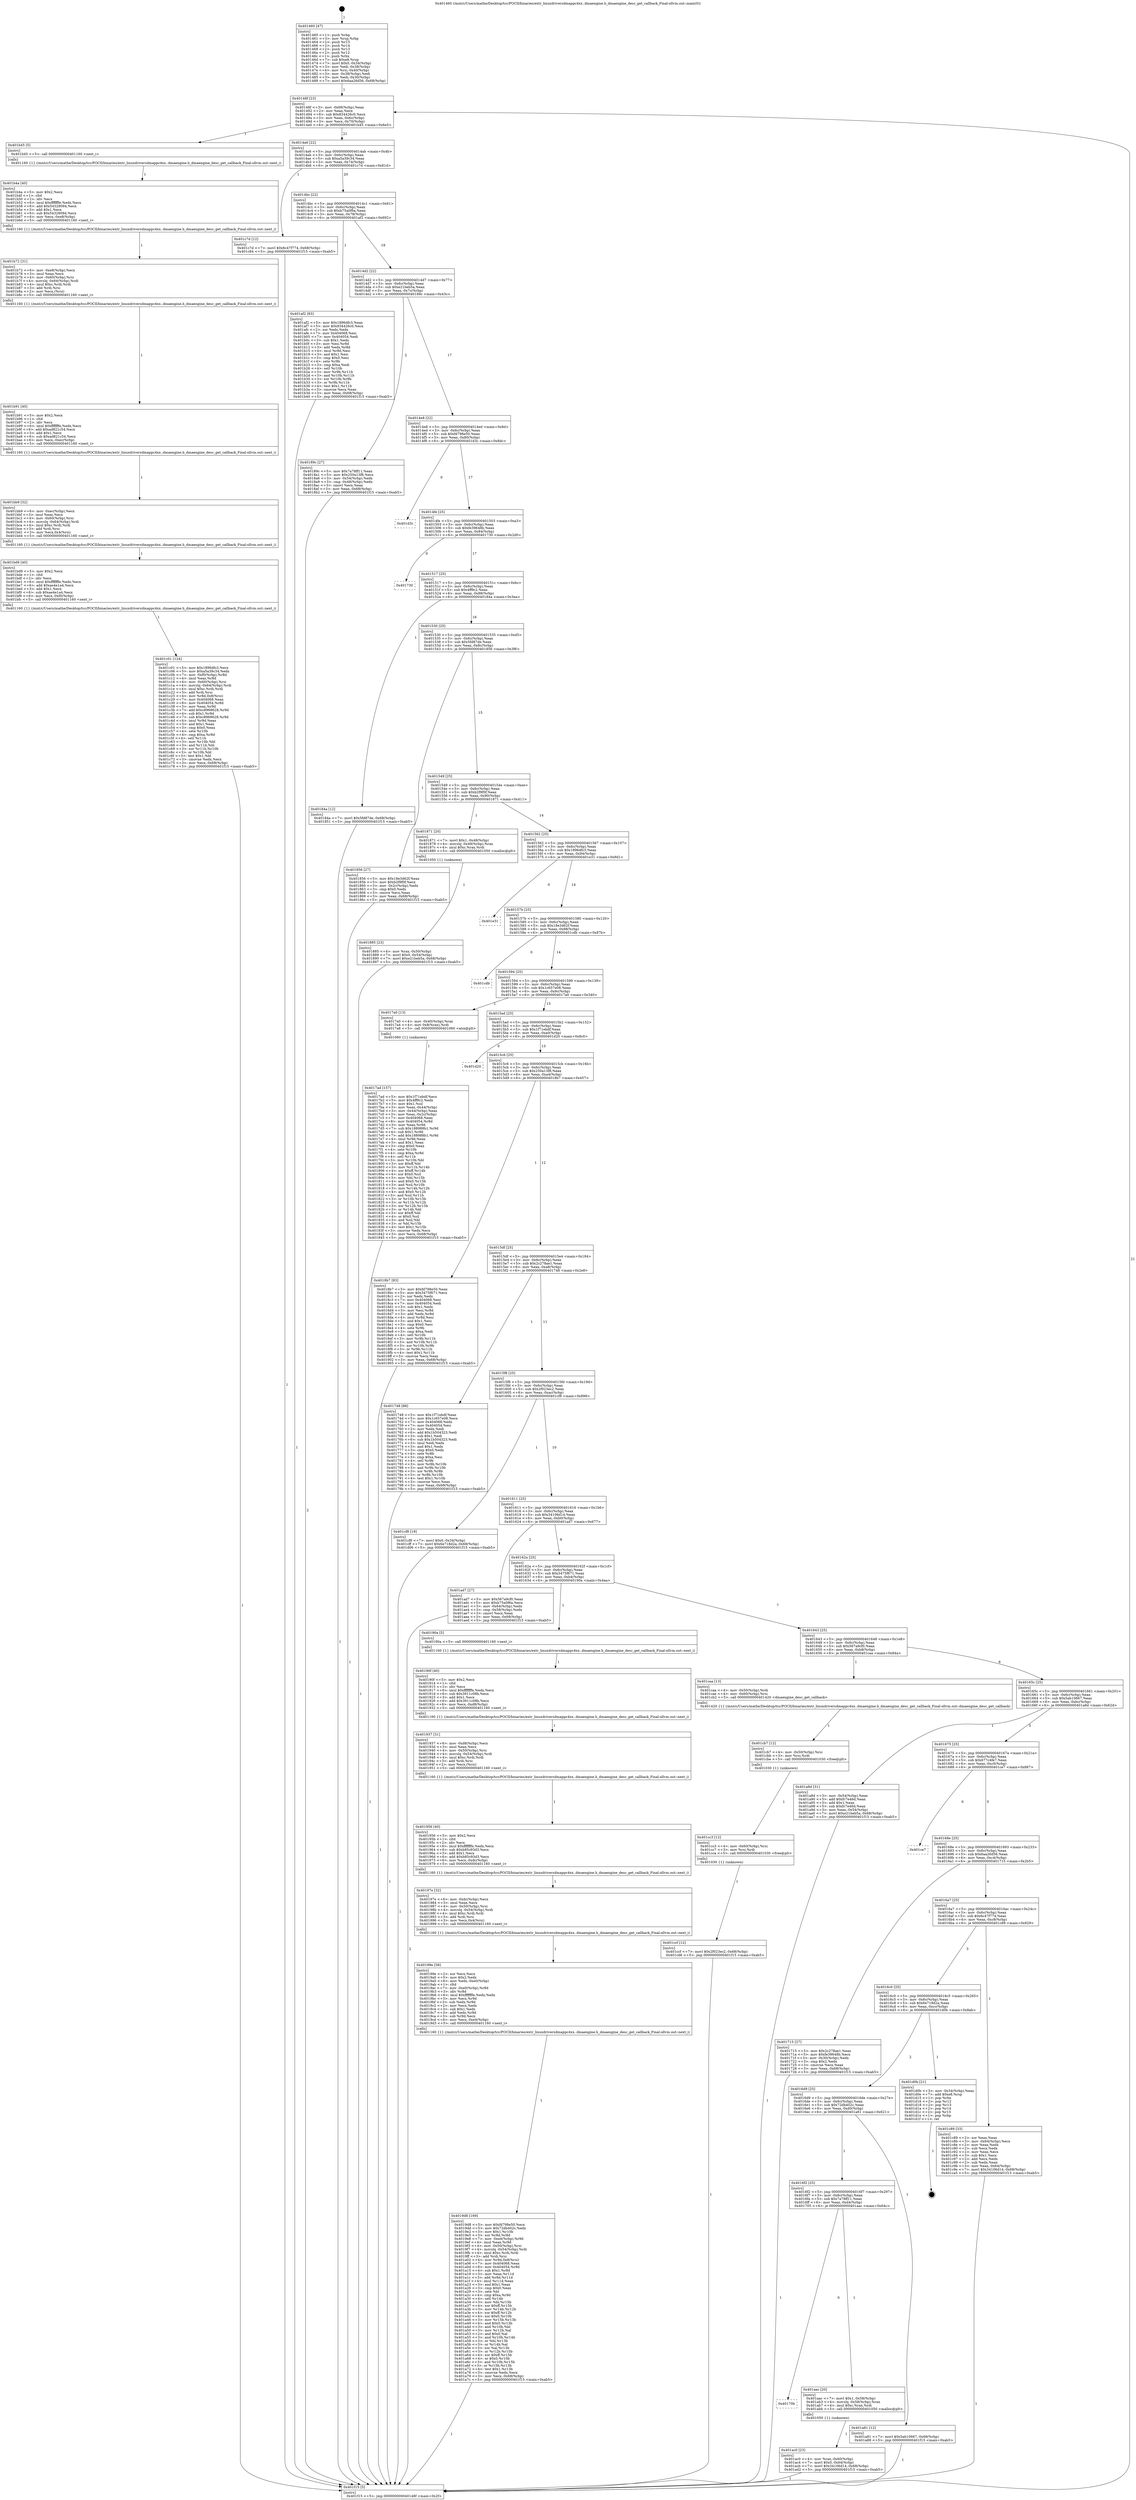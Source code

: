 digraph "0x401460" {
  label = "0x401460 (/mnt/c/Users/mathe/Desktop/tcc/POCII/binaries/extr_linuxdriversdmappc4xx..dmaengine.h_dmaengine_desc_get_callback_Final-ollvm.out::main(0))"
  labelloc = "t"
  node[shape=record]

  Entry [label="",width=0.3,height=0.3,shape=circle,fillcolor=black,style=filled]
  "0x40148f" [label="{
     0x40148f [23]\l
     | [instrs]\l
     &nbsp;&nbsp;0x40148f \<+3\>: mov -0x68(%rbp),%eax\l
     &nbsp;&nbsp;0x401492 \<+2\>: mov %eax,%ecx\l
     &nbsp;&nbsp;0x401494 \<+6\>: sub $0x834426c0,%ecx\l
     &nbsp;&nbsp;0x40149a \<+3\>: mov %eax,-0x6c(%rbp)\l
     &nbsp;&nbsp;0x40149d \<+3\>: mov %ecx,-0x70(%rbp)\l
     &nbsp;&nbsp;0x4014a0 \<+6\>: je 0000000000401b45 \<main+0x6e5\>\l
  }"]
  "0x401b45" [label="{
     0x401b45 [5]\l
     | [instrs]\l
     &nbsp;&nbsp;0x401b45 \<+5\>: call 0000000000401160 \<next_i\>\l
     | [calls]\l
     &nbsp;&nbsp;0x401160 \{1\} (/mnt/c/Users/mathe/Desktop/tcc/POCII/binaries/extr_linuxdriversdmappc4xx..dmaengine.h_dmaengine_desc_get_callback_Final-ollvm.out::next_i)\l
  }"]
  "0x4014a6" [label="{
     0x4014a6 [22]\l
     | [instrs]\l
     &nbsp;&nbsp;0x4014a6 \<+5\>: jmp 00000000004014ab \<main+0x4b\>\l
     &nbsp;&nbsp;0x4014ab \<+3\>: mov -0x6c(%rbp),%eax\l
     &nbsp;&nbsp;0x4014ae \<+5\>: sub $0xa5a39c34,%eax\l
     &nbsp;&nbsp;0x4014b3 \<+3\>: mov %eax,-0x74(%rbp)\l
     &nbsp;&nbsp;0x4014b6 \<+6\>: je 0000000000401c7d \<main+0x81d\>\l
  }"]
  Exit [label="",width=0.3,height=0.3,shape=circle,fillcolor=black,style=filled,peripheries=2]
  "0x401c7d" [label="{
     0x401c7d [12]\l
     | [instrs]\l
     &nbsp;&nbsp;0x401c7d \<+7\>: movl $0x6c47f774,-0x68(%rbp)\l
     &nbsp;&nbsp;0x401c84 \<+5\>: jmp 0000000000401f15 \<main+0xab5\>\l
  }"]
  "0x4014bc" [label="{
     0x4014bc [22]\l
     | [instrs]\l
     &nbsp;&nbsp;0x4014bc \<+5\>: jmp 00000000004014c1 \<main+0x61\>\l
     &nbsp;&nbsp;0x4014c1 \<+3\>: mov -0x6c(%rbp),%eax\l
     &nbsp;&nbsp;0x4014c4 \<+5\>: sub $0xb75a0f6a,%eax\l
     &nbsp;&nbsp;0x4014c9 \<+3\>: mov %eax,-0x78(%rbp)\l
     &nbsp;&nbsp;0x4014cc \<+6\>: je 0000000000401af2 \<main+0x692\>\l
  }"]
  "0x401ccf" [label="{
     0x401ccf [12]\l
     | [instrs]\l
     &nbsp;&nbsp;0x401ccf \<+7\>: movl $0x2f023ec2,-0x68(%rbp)\l
     &nbsp;&nbsp;0x401cd6 \<+5\>: jmp 0000000000401f15 \<main+0xab5\>\l
  }"]
  "0x401af2" [label="{
     0x401af2 [83]\l
     | [instrs]\l
     &nbsp;&nbsp;0x401af2 \<+5\>: mov $0x1896dfc3,%eax\l
     &nbsp;&nbsp;0x401af7 \<+5\>: mov $0x834426c0,%ecx\l
     &nbsp;&nbsp;0x401afc \<+2\>: xor %edx,%edx\l
     &nbsp;&nbsp;0x401afe \<+7\>: mov 0x404068,%esi\l
     &nbsp;&nbsp;0x401b05 \<+7\>: mov 0x404054,%edi\l
     &nbsp;&nbsp;0x401b0c \<+3\>: sub $0x1,%edx\l
     &nbsp;&nbsp;0x401b0f \<+3\>: mov %esi,%r8d\l
     &nbsp;&nbsp;0x401b12 \<+3\>: add %edx,%r8d\l
     &nbsp;&nbsp;0x401b15 \<+4\>: imul %r8d,%esi\l
     &nbsp;&nbsp;0x401b19 \<+3\>: and $0x1,%esi\l
     &nbsp;&nbsp;0x401b1c \<+3\>: cmp $0x0,%esi\l
     &nbsp;&nbsp;0x401b1f \<+4\>: sete %r9b\l
     &nbsp;&nbsp;0x401b23 \<+3\>: cmp $0xa,%edi\l
     &nbsp;&nbsp;0x401b26 \<+4\>: setl %r10b\l
     &nbsp;&nbsp;0x401b2a \<+3\>: mov %r9b,%r11b\l
     &nbsp;&nbsp;0x401b2d \<+3\>: and %r10b,%r11b\l
     &nbsp;&nbsp;0x401b30 \<+3\>: xor %r10b,%r9b\l
     &nbsp;&nbsp;0x401b33 \<+3\>: or %r9b,%r11b\l
     &nbsp;&nbsp;0x401b36 \<+4\>: test $0x1,%r11b\l
     &nbsp;&nbsp;0x401b3a \<+3\>: cmovne %ecx,%eax\l
     &nbsp;&nbsp;0x401b3d \<+3\>: mov %eax,-0x68(%rbp)\l
     &nbsp;&nbsp;0x401b40 \<+5\>: jmp 0000000000401f15 \<main+0xab5\>\l
  }"]
  "0x4014d2" [label="{
     0x4014d2 [22]\l
     | [instrs]\l
     &nbsp;&nbsp;0x4014d2 \<+5\>: jmp 00000000004014d7 \<main+0x77\>\l
     &nbsp;&nbsp;0x4014d7 \<+3\>: mov -0x6c(%rbp),%eax\l
     &nbsp;&nbsp;0x4014da \<+5\>: sub $0xe21beb5a,%eax\l
     &nbsp;&nbsp;0x4014df \<+3\>: mov %eax,-0x7c(%rbp)\l
     &nbsp;&nbsp;0x4014e2 \<+6\>: je 000000000040189c \<main+0x43c\>\l
  }"]
  "0x401cc3" [label="{
     0x401cc3 [12]\l
     | [instrs]\l
     &nbsp;&nbsp;0x401cc3 \<+4\>: mov -0x60(%rbp),%rsi\l
     &nbsp;&nbsp;0x401cc7 \<+3\>: mov %rsi,%rdi\l
     &nbsp;&nbsp;0x401cca \<+5\>: call 0000000000401030 \<free@plt\>\l
     | [calls]\l
     &nbsp;&nbsp;0x401030 \{1\} (unknown)\l
  }"]
  "0x40189c" [label="{
     0x40189c [27]\l
     | [instrs]\l
     &nbsp;&nbsp;0x40189c \<+5\>: mov $0x7a78ff11,%eax\l
     &nbsp;&nbsp;0x4018a1 \<+5\>: mov $0x250a13f8,%ecx\l
     &nbsp;&nbsp;0x4018a6 \<+3\>: mov -0x54(%rbp),%edx\l
     &nbsp;&nbsp;0x4018a9 \<+3\>: cmp -0x48(%rbp),%edx\l
     &nbsp;&nbsp;0x4018ac \<+3\>: cmovl %ecx,%eax\l
     &nbsp;&nbsp;0x4018af \<+3\>: mov %eax,-0x68(%rbp)\l
     &nbsp;&nbsp;0x4018b2 \<+5\>: jmp 0000000000401f15 \<main+0xab5\>\l
  }"]
  "0x4014e8" [label="{
     0x4014e8 [22]\l
     | [instrs]\l
     &nbsp;&nbsp;0x4014e8 \<+5\>: jmp 00000000004014ed \<main+0x8d\>\l
     &nbsp;&nbsp;0x4014ed \<+3\>: mov -0x6c(%rbp),%eax\l
     &nbsp;&nbsp;0x4014f0 \<+5\>: sub $0xfd798e50,%eax\l
     &nbsp;&nbsp;0x4014f5 \<+3\>: mov %eax,-0x80(%rbp)\l
     &nbsp;&nbsp;0x4014f8 \<+6\>: je 0000000000401d3c \<main+0x8dc\>\l
  }"]
  "0x401cb7" [label="{
     0x401cb7 [12]\l
     | [instrs]\l
     &nbsp;&nbsp;0x401cb7 \<+4\>: mov -0x50(%rbp),%rsi\l
     &nbsp;&nbsp;0x401cbb \<+3\>: mov %rsi,%rdi\l
     &nbsp;&nbsp;0x401cbe \<+5\>: call 0000000000401030 \<free@plt\>\l
     | [calls]\l
     &nbsp;&nbsp;0x401030 \{1\} (unknown)\l
  }"]
  "0x401d3c" [label="{
     0x401d3c\l
  }", style=dashed]
  "0x4014fe" [label="{
     0x4014fe [25]\l
     | [instrs]\l
     &nbsp;&nbsp;0x4014fe \<+5\>: jmp 0000000000401503 \<main+0xa3\>\l
     &nbsp;&nbsp;0x401503 \<+3\>: mov -0x6c(%rbp),%eax\l
     &nbsp;&nbsp;0x401506 \<+5\>: sub $0xfe39648b,%eax\l
     &nbsp;&nbsp;0x40150b \<+6\>: mov %eax,-0x84(%rbp)\l
     &nbsp;&nbsp;0x401511 \<+6\>: je 0000000000401730 \<main+0x2d0\>\l
  }"]
  "0x401c01" [label="{
     0x401c01 [124]\l
     | [instrs]\l
     &nbsp;&nbsp;0x401c01 \<+5\>: mov $0x1896dfc3,%ecx\l
     &nbsp;&nbsp;0x401c06 \<+5\>: mov $0xa5a39c34,%edx\l
     &nbsp;&nbsp;0x401c0b \<+7\>: mov -0xf0(%rbp),%r8d\l
     &nbsp;&nbsp;0x401c12 \<+4\>: imul %eax,%r8d\l
     &nbsp;&nbsp;0x401c16 \<+4\>: mov -0x60(%rbp),%rsi\l
     &nbsp;&nbsp;0x401c1a \<+4\>: movslq -0x64(%rbp),%rdi\l
     &nbsp;&nbsp;0x401c1e \<+4\>: imul $0xc,%rdi,%rdi\l
     &nbsp;&nbsp;0x401c22 \<+3\>: add %rdi,%rsi\l
     &nbsp;&nbsp;0x401c25 \<+4\>: mov %r8d,0x8(%rsi)\l
     &nbsp;&nbsp;0x401c29 \<+7\>: mov 0x404068,%eax\l
     &nbsp;&nbsp;0x401c30 \<+8\>: mov 0x404054,%r8d\l
     &nbsp;&nbsp;0x401c38 \<+3\>: mov %eax,%r9d\l
     &nbsp;&nbsp;0x401c3b \<+7\>: add $0xc8968628,%r9d\l
     &nbsp;&nbsp;0x401c42 \<+4\>: sub $0x1,%r9d\l
     &nbsp;&nbsp;0x401c46 \<+7\>: sub $0xc8968628,%r9d\l
     &nbsp;&nbsp;0x401c4d \<+4\>: imul %r9d,%eax\l
     &nbsp;&nbsp;0x401c51 \<+3\>: and $0x1,%eax\l
     &nbsp;&nbsp;0x401c54 \<+3\>: cmp $0x0,%eax\l
     &nbsp;&nbsp;0x401c57 \<+4\>: sete %r10b\l
     &nbsp;&nbsp;0x401c5b \<+4\>: cmp $0xa,%r8d\l
     &nbsp;&nbsp;0x401c5f \<+4\>: setl %r11b\l
     &nbsp;&nbsp;0x401c63 \<+3\>: mov %r10b,%bl\l
     &nbsp;&nbsp;0x401c66 \<+3\>: and %r11b,%bl\l
     &nbsp;&nbsp;0x401c69 \<+3\>: xor %r11b,%r10b\l
     &nbsp;&nbsp;0x401c6c \<+3\>: or %r10b,%bl\l
     &nbsp;&nbsp;0x401c6f \<+3\>: test $0x1,%bl\l
     &nbsp;&nbsp;0x401c72 \<+3\>: cmovne %edx,%ecx\l
     &nbsp;&nbsp;0x401c75 \<+3\>: mov %ecx,-0x68(%rbp)\l
     &nbsp;&nbsp;0x401c78 \<+5\>: jmp 0000000000401f15 \<main+0xab5\>\l
  }"]
  "0x401730" [label="{
     0x401730\l
  }", style=dashed]
  "0x401517" [label="{
     0x401517 [25]\l
     | [instrs]\l
     &nbsp;&nbsp;0x401517 \<+5\>: jmp 000000000040151c \<main+0xbc\>\l
     &nbsp;&nbsp;0x40151c \<+3\>: mov -0x6c(%rbp),%eax\l
     &nbsp;&nbsp;0x40151f \<+5\>: sub $0x4ff9c2,%eax\l
     &nbsp;&nbsp;0x401524 \<+6\>: mov %eax,-0x88(%rbp)\l
     &nbsp;&nbsp;0x40152a \<+6\>: je 000000000040184a \<main+0x3ea\>\l
  }"]
  "0x401bd9" [label="{
     0x401bd9 [40]\l
     | [instrs]\l
     &nbsp;&nbsp;0x401bd9 \<+5\>: mov $0x2,%ecx\l
     &nbsp;&nbsp;0x401bde \<+1\>: cltd\l
     &nbsp;&nbsp;0x401bdf \<+2\>: idiv %ecx\l
     &nbsp;&nbsp;0x401be1 \<+6\>: imul $0xfffffffe,%edx,%ecx\l
     &nbsp;&nbsp;0x401be7 \<+6\>: add $0xae4e1a4,%ecx\l
     &nbsp;&nbsp;0x401bed \<+3\>: add $0x1,%ecx\l
     &nbsp;&nbsp;0x401bf0 \<+6\>: sub $0xae4e1a4,%ecx\l
     &nbsp;&nbsp;0x401bf6 \<+6\>: mov %ecx,-0xf0(%rbp)\l
     &nbsp;&nbsp;0x401bfc \<+5\>: call 0000000000401160 \<next_i\>\l
     | [calls]\l
     &nbsp;&nbsp;0x401160 \{1\} (/mnt/c/Users/mathe/Desktop/tcc/POCII/binaries/extr_linuxdriversdmappc4xx..dmaengine.h_dmaengine_desc_get_callback_Final-ollvm.out::next_i)\l
  }"]
  "0x40184a" [label="{
     0x40184a [12]\l
     | [instrs]\l
     &nbsp;&nbsp;0x40184a \<+7\>: movl $0x5fd87de,-0x68(%rbp)\l
     &nbsp;&nbsp;0x401851 \<+5\>: jmp 0000000000401f15 \<main+0xab5\>\l
  }"]
  "0x401530" [label="{
     0x401530 [25]\l
     | [instrs]\l
     &nbsp;&nbsp;0x401530 \<+5\>: jmp 0000000000401535 \<main+0xd5\>\l
     &nbsp;&nbsp;0x401535 \<+3\>: mov -0x6c(%rbp),%eax\l
     &nbsp;&nbsp;0x401538 \<+5\>: sub $0x5fd87de,%eax\l
     &nbsp;&nbsp;0x40153d \<+6\>: mov %eax,-0x8c(%rbp)\l
     &nbsp;&nbsp;0x401543 \<+6\>: je 0000000000401856 \<main+0x3f6\>\l
  }"]
  "0x401bb9" [label="{
     0x401bb9 [32]\l
     | [instrs]\l
     &nbsp;&nbsp;0x401bb9 \<+6\>: mov -0xec(%rbp),%ecx\l
     &nbsp;&nbsp;0x401bbf \<+3\>: imul %eax,%ecx\l
     &nbsp;&nbsp;0x401bc2 \<+4\>: mov -0x60(%rbp),%rsi\l
     &nbsp;&nbsp;0x401bc6 \<+4\>: movslq -0x64(%rbp),%rdi\l
     &nbsp;&nbsp;0x401bca \<+4\>: imul $0xc,%rdi,%rdi\l
     &nbsp;&nbsp;0x401bce \<+3\>: add %rdi,%rsi\l
     &nbsp;&nbsp;0x401bd1 \<+3\>: mov %ecx,0x4(%rsi)\l
     &nbsp;&nbsp;0x401bd4 \<+5\>: call 0000000000401160 \<next_i\>\l
     | [calls]\l
     &nbsp;&nbsp;0x401160 \{1\} (/mnt/c/Users/mathe/Desktop/tcc/POCII/binaries/extr_linuxdriversdmappc4xx..dmaengine.h_dmaengine_desc_get_callback_Final-ollvm.out::next_i)\l
  }"]
  "0x401856" [label="{
     0x401856 [27]\l
     | [instrs]\l
     &nbsp;&nbsp;0x401856 \<+5\>: mov $0x18e3d62f,%eax\l
     &nbsp;&nbsp;0x40185b \<+5\>: mov $0xb2f9f0f,%ecx\l
     &nbsp;&nbsp;0x401860 \<+3\>: mov -0x2c(%rbp),%edx\l
     &nbsp;&nbsp;0x401863 \<+3\>: cmp $0x0,%edx\l
     &nbsp;&nbsp;0x401866 \<+3\>: cmove %ecx,%eax\l
     &nbsp;&nbsp;0x401869 \<+3\>: mov %eax,-0x68(%rbp)\l
     &nbsp;&nbsp;0x40186c \<+5\>: jmp 0000000000401f15 \<main+0xab5\>\l
  }"]
  "0x401549" [label="{
     0x401549 [25]\l
     | [instrs]\l
     &nbsp;&nbsp;0x401549 \<+5\>: jmp 000000000040154e \<main+0xee\>\l
     &nbsp;&nbsp;0x40154e \<+3\>: mov -0x6c(%rbp),%eax\l
     &nbsp;&nbsp;0x401551 \<+5\>: sub $0xb2f9f0f,%eax\l
     &nbsp;&nbsp;0x401556 \<+6\>: mov %eax,-0x90(%rbp)\l
     &nbsp;&nbsp;0x40155c \<+6\>: je 0000000000401871 \<main+0x411\>\l
  }"]
  "0x401b91" [label="{
     0x401b91 [40]\l
     | [instrs]\l
     &nbsp;&nbsp;0x401b91 \<+5\>: mov $0x2,%ecx\l
     &nbsp;&nbsp;0x401b96 \<+1\>: cltd\l
     &nbsp;&nbsp;0x401b97 \<+2\>: idiv %ecx\l
     &nbsp;&nbsp;0x401b99 \<+6\>: imul $0xfffffffe,%edx,%ecx\l
     &nbsp;&nbsp;0x401b9f \<+6\>: add $0xad821c54,%ecx\l
     &nbsp;&nbsp;0x401ba5 \<+3\>: add $0x1,%ecx\l
     &nbsp;&nbsp;0x401ba8 \<+6\>: sub $0xad821c54,%ecx\l
     &nbsp;&nbsp;0x401bae \<+6\>: mov %ecx,-0xec(%rbp)\l
     &nbsp;&nbsp;0x401bb4 \<+5\>: call 0000000000401160 \<next_i\>\l
     | [calls]\l
     &nbsp;&nbsp;0x401160 \{1\} (/mnt/c/Users/mathe/Desktop/tcc/POCII/binaries/extr_linuxdriversdmappc4xx..dmaengine.h_dmaengine_desc_get_callback_Final-ollvm.out::next_i)\l
  }"]
  "0x401871" [label="{
     0x401871 [20]\l
     | [instrs]\l
     &nbsp;&nbsp;0x401871 \<+7\>: movl $0x1,-0x48(%rbp)\l
     &nbsp;&nbsp;0x401878 \<+4\>: movslq -0x48(%rbp),%rax\l
     &nbsp;&nbsp;0x40187c \<+4\>: imul $0xc,%rax,%rdi\l
     &nbsp;&nbsp;0x401880 \<+5\>: call 0000000000401050 \<malloc@plt\>\l
     | [calls]\l
     &nbsp;&nbsp;0x401050 \{1\} (unknown)\l
  }"]
  "0x401562" [label="{
     0x401562 [25]\l
     | [instrs]\l
     &nbsp;&nbsp;0x401562 \<+5\>: jmp 0000000000401567 \<main+0x107\>\l
     &nbsp;&nbsp;0x401567 \<+3\>: mov -0x6c(%rbp),%eax\l
     &nbsp;&nbsp;0x40156a \<+5\>: sub $0x1896dfc3,%eax\l
     &nbsp;&nbsp;0x40156f \<+6\>: mov %eax,-0x94(%rbp)\l
     &nbsp;&nbsp;0x401575 \<+6\>: je 0000000000401e31 \<main+0x9d1\>\l
  }"]
  "0x401b72" [label="{
     0x401b72 [31]\l
     | [instrs]\l
     &nbsp;&nbsp;0x401b72 \<+6\>: mov -0xe8(%rbp),%ecx\l
     &nbsp;&nbsp;0x401b78 \<+3\>: imul %eax,%ecx\l
     &nbsp;&nbsp;0x401b7b \<+4\>: mov -0x60(%rbp),%rsi\l
     &nbsp;&nbsp;0x401b7f \<+4\>: movslq -0x64(%rbp),%rdi\l
     &nbsp;&nbsp;0x401b83 \<+4\>: imul $0xc,%rdi,%rdi\l
     &nbsp;&nbsp;0x401b87 \<+3\>: add %rdi,%rsi\l
     &nbsp;&nbsp;0x401b8a \<+2\>: mov %ecx,(%rsi)\l
     &nbsp;&nbsp;0x401b8c \<+5\>: call 0000000000401160 \<next_i\>\l
     | [calls]\l
     &nbsp;&nbsp;0x401160 \{1\} (/mnt/c/Users/mathe/Desktop/tcc/POCII/binaries/extr_linuxdriversdmappc4xx..dmaengine.h_dmaengine_desc_get_callback_Final-ollvm.out::next_i)\l
  }"]
  "0x401e31" [label="{
     0x401e31\l
  }", style=dashed]
  "0x40157b" [label="{
     0x40157b [25]\l
     | [instrs]\l
     &nbsp;&nbsp;0x40157b \<+5\>: jmp 0000000000401580 \<main+0x120\>\l
     &nbsp;&nbsp;0x401580 \<+3\>: mov -0x6c(%rbp),%eax\l
     &nbsp;&nbsp;0x401583 \<+5\>: sub $0x18e3d62f,%eax\l
     &nbsp;&nbsp;0x401588 \<+6\>: mov %eax,-0x98(%rbp)\l
     &nbsp;&nbsp;0x40158e \<+6\>: je 0000000000401cdb \<main+0x87b\>\l
  }"]
  "0x401b4a" [label="{
     0x401b4a [40]\l
     | [instrs]\l
     &nbsp;&nbsp;0x401b4a \<+5\>: mov $0x2,%ecx\l
     &nbsp;&nbsp;0x401b4f \<+1\>: cltd\l
     &nbsp;&nbsp;0x401b50 \<+2\>: idiv %ecx\l
     &nbsp;&nbsp;0x401b52 \<+6\>: imul $0xfffffffe,%edx,%ecx\l
     &nbsp;&nbsp;0x401b58 \<+6\>: add $0x54328094,%ecx\l
     &nbsp;&nbsp;0x401b5e \<+3\>: add $0x1,%ecx\l
     &nbsp;&nbsp;0x401b61 \<+6\>: sub $0x54328094,%ecx\l
     &nbsp;&nbsp;0x401b67 \<+6\>: mov %ecx,-0xe8(%rbp)\l
     &nbsp;&nbsp;0x401b6d \<+5\>: call 0000000000401160 \<next_i\>\l
     | [calls]\l
     &nbsp;&nbsp;0x401160 \{1\} (/mnt/c/Users/mathe/Desktop/tcc/POCII/binaries/extr_linuxdriversdmappc4xx..dmaengine.h_dmaengine_desc_get_callback_Final-ollvm.out::next_i)\l
  }"]
  "0x401cdb" [label="{
     0x401cdb\l
  }", style=dashed]
  "0x401594" [label="{
     0x401594 [25]\l
     | [instrs]\l
     &nbsp;&nbsp;0x401594 \<+5\>: jmp 0000000000401599 \<main+0x139\>\l
     &nbsp;&nbsp;0x401599 \<+3\>: mov -0x6c(%rbp),%eax\l
     &nbsp;&nbsp;0x40159c \<+5\>: sub $0x1c657e08,%eax\l
     &nbsp;&nbsp;0x4015a1 \<+6\>: mov %eax,-0x9c(%rbp)\l
     &nbsp;&nbsp;0x4015a7 \<+6\>: je 00000000004017a0 \<main+0x340\>\l
  }"]
  "0x401ac0" [label="{
     0x401ac0 [23]\l
     | [instrs]\l
     &nbsp;&nbsp;0x401ac0 \<+4\>: mov %rax,-0x60(%rbp)\l
     &nbsp;&nbsp;0x401ac4 \<+7\>: movl $0x0,-0x64(%rbp)\l
     &nbsp;&nbsp;0x401acb \<+7\>: movl $0x34106d14,-0x68(%rbp)\l
     &nbsp;&nbsp;0x401ad2 \<+5\>: jmp 0000000000401f15 \<main+0xab5\>\l
  }"]
  "0x4017a0" [label="{
     0x4017a0 [13]\l
     | [instrs]\l
     &nbsp;&nbsp;0x4017a0 \<+4\>: mov -0x40(%rbp),%rax\l
     &nbsp;&nbsp;0x4017a4 \<+4\>: mov 0x8(%rax),%rdi\l
     &nbsp;&nbsp;0x4017a8 \<+5\>: call 0000000000401060 \<atoi@plt\>\l
     | [calls]\l
     &nbsp;&nbsp;0x401060 \{1\} (unknown)\l
  }"]
  "0x4015ad" [label="{
     0x4015ad [25]\l
     | [instrs]\l
     &nbsp;&nbsp;0x4015ad \<+5\>: jmp 00000000004015b2 \<main+0x152\>\l
     &nbsp;&nbsp;0x4015b2 \<+3\>: mov -0x6c(%rbp),%eax\l
     &nbsp;&nbsp;0x4015b5 \<+5\>: sub $0x1f71ebdf,%eax\l
     &nbsp;&nbsp;0x4015ba \<+6\>: mov %eax,-0xa0(%rbp)\l
     &nbsp;&nbsp;0x4015c0 \<+6\>: je 0000000000401d20 \<main+0x8c0\>\l
  }"]
  "0x40170b" [label="{
     0x40170b\l
  }", style=dashed]
  "0x401d20" [label="{
     0x401d20\l
  }", style=dashed]
  "0x4015c6" [label="{
     0x4015c6 [25]\l
     | [instrs]\l
     &nbsp;&nbsp;0x4015c6 \<+5\>: jmp 00000000004015cb \<main+0x16b\>\l
     &nbsp;&nbsp;0x4015cb \<+3\>: mov -0x6c(%rbp),%eax\l
     &nbsp;&nbsp;0x4015ce \<+5\>: sub $0x250a13f8,%eax\l
     &nbsp;&nbsp;0x4015d3 \<+6\>: mov %eax,-0xa4(%rbp)\l
     &nbsp;&nbsp;0x4015d9 \<+6\>: je 00000000004018b7 \<main+0x457\>\l
  }"]
  "0x401aac" [label="{
     0x401aac [20]\l
     | [instrs]\l
     &nbsp;&nbsp;0x401aac \<+7\>: movl $0x1,-0x58(%rbp)\l
     &nbsp;&nbsp;0x401ab3 \<+4\>: movslq -0x58(%rbp),%rax\l
     &nbsp;&nbsp;0x401ab7 \<+4\>: imul $0xc,%rax,%rdi\l
     &nbsp;&nbsp;0x401abb \<+5\>: call 0000000000401050 \<malloc@plt\>\l
     | [calls]\l
     &nbsp;&nbsp;0x401050 \{1\} (unknown)\l
  }"]
  "0x4018b7" [label="{
     0x4018b7 [83]\l
     | [instrs]\l
     &nbsp;&nbsp;0x4018b7 \<+5\>: mov $0xfd798e50,%eax\l
     &nbsp;&nbsp;0x4018bc \<+5\>: mov $0x3475f671,%ecx\l
     &nbsp;&nbsp;0x4018c1 \<+2\>: xor %edx,%edx\l
     &nbsp;&nbsp;0x4018c3 \<+7\>: mov 0x404068,%esi\l
     &nbsp;&nbsp;0x4018ca \<+7\>: mov 0x404054,%edi\l
     &nbsp;&nbsp;0x4018d1 \<+3\>: sub $0x1,%edx\l
     &nbsp;&nbsp;0x4018d4 \<+3\>: mov %esi,%r8d\l
     &nbsp;&nbsp;0x4018d7 \<+3\>: add %edx,%r8d\l
     &nbsp;&nbsp;0x4018da \<+4\>: imul %r8d,%esi\l
     &nbsp;&nbsp;0x4018de \<+3\>: and $0x1,%esi\l
     &nbsp;&nbsp;0x4018e1 \<+3\>: cmp $0x0,%esi\l
     &nbsp;&nbsp;0x4018e4 \<+4\>: sete %r9b\l
     &nbsp;&nbsp;0x4018e8 \<+3\>: cmp $0xa,%edi\l
     &nbsp;&nbsp;0x4018eb \<+4\>: setl %r10b\l
     &nbsp;&nbsp;0x4018ef \<+3\>: mov %r9b,%r11b\l
     &nbsp;&nbsp;0x4018f2 \<+3\>: and %r10b,%r11b\l
     &nbsp;&nbsp;0x4018f5 \<+3\>: xor %r10b,%r9b\l
     &nbsp;&nbsp;0x4018f8 \<+3\>: or %r9b,%r11b\l
     &nbsp;&nbsp;0x4018fb \<+4\>: test $0x1,%r11b\l
     &nbsp;&nbsp;0x4018ff \<+3\>: cmovne %ecx,%eax\l
     &nbsp;&nbsp;0x401902 \<+3\>: mov %eax,-0x68(%rbp)\l
     &nbsp;&nbsp;0x401905 \<+5\>: jmp 0000000000401f15 \<main+0xab5\>\l
  }"]
  "0x4015df" [label="{
     0x4015df [25]\l
     | [instrs]\l
     &nbsp;&nbsp;0x4015df \<+5\>: jmp 00000000004015e4 \<main+0x184\>\l
     &nbsp;&nbsp;0x4015e4 \<+3\>: mov -0x6c(%rbp),%eax\l
     &nbsp;&nbsp;0x4015e7 \<+5\>: sub $0x2c278ae1,%eax\l
     &nbsp;&nbsp;0x4015ec \<+6\>: mov %eax,-0xa8(%rbp)\l
     &nbsp;&nbsp;0x4015f2 \<+6\>: je 0000000000401748 \<main+0x2e8\>\l
  }"]
  "0x4016f2" [label="{
     0x4016f2 [25]\l
     | [instrs]\l
     &nbsp;&nbsp;0x4016f2 \<+5\>: jmp 00000000004016f7 \<main+0x297\>\l
     &nbsp;&nbsp;0x4016f7 \<+3\>: mov -0x6c(%rbp),%eax\l
     &nbsp;&nbsp;0x4016fa \<+5\>: sub $0x7a78ff11,%eax\l
     &nbsp;&nbsp;0x4016ff \<+6\>: mov %eax,-0xd4(%rbp)\l
     &nbsp;&nbsp;0x401705 \<+6\>: je 0000000000401aac \<main+0x64c\>\l
  }"]
  "0x401748" [label="{
     0x401748 [88]\l
     | [instrs]\l
     &nbsp;&nbsp;0x401748 \<+5\>: mov $0x1f71ebdf,%eax\l
     &nbsp;&nbsp;0x40174d \<+5\>: mov $0x1c657e08,%ecx\l
     &nbsp;&nbsp;0x401752 \<+7\>: mov 0x404068,%edx\l
     &nbsp;&nbsp;0x401759 \<+7\>: mov 0x404054,%esi\l
     &nbsp;&nbsp;0x401760 \<+2\>: mov %edx,%edi\l
     &nbsp;&nbsp;0x401762 \<+6\>: add $0x1b504323,%edi\l
     &nbsp;&nbsp;0x401768 \<+3\>: sub $0x1,%edi\l
     &nbsp;&nbsp;0x40176b \<+6\>: sub $0x1b504323,%edi\l
     &nbsp;&nbsp;0x401771 \<+3\>: imul %edi,%edx\l
     &nbsp;&nbsp;0x401774 \<+3\>: and $0x1,%edx\l
     &nbsp;&nbsp;0x401777 \<+3\>: cmp $0x0,%edx\l
     &nbsp;&nbsp;0x40177a \<+4\>: sete %r8b\l
     &nbsp;&nbsp;0x40177e \<+3\>: cmp $0xa,%esi\l
     &nbsp;&nbsp;0x401781 \<+4\>: setl %r9b\l
     &nbsp;&nbsp;0x401785 \<+3\>: mov %r8b,%r10b\l
     &nbsp;&nbsp;0x401788 \<+3\>: and %r9b,%r10b\l
     &nbsp;&nbsp;0x40178b \<+3\>: xor %r9b,%r8b\l
     &nbsp;&nbsp;0x40178e \<+3\>: or %r8b,%r10b\l
     &nbsp;&nbsp;0x401791 \<+4\>: test $0x1,%r10b\l
     &nbsp;&nbsp;0x401795 \<+3\>: cmovne %ecx,%eax\l
     &nbsp;&nbsp;0x401798 \<+3\>: mov %eax,-0x68(%rbp)\l
     &nbsp;&nbsp;0x40179b \<+5\>: jmp 0000000000401f15 \<main+0xab5\>\l
  }"]
  "0x4015f8" [label="{
     0x4015f8 [25]\l
     | [instrs]\l
     &nbsp;&nbsp;0x4015f8 \<+5\>: jmp 00000000004015fd \<main+0x19d\>\l
     &nbsp;&nbsp;0x4015fd \<+3\>: mov -0x6c(%rbp),%eax\l
     &nbsp;&nbsp;0x401600 \<+5\>: sub $0x2f023ec2,%eax\l
     &nbsp;&nbsp;0x401605 \<+6\>: mov %eax,-0xac(%rbp)\l
     &nbsp;&nbsp;0x40160b \<+6\>: je 0000000000401cf8 \<main+0x898\>\l
  }"]
  "0x401a81" [label="{
     0x401a81 [12]\l
     | [instrs]\l
     &nbsp;&nbsp;0x401a81 \<+7\>: movl $0x5ab10667,-0x68(%rbp)\l
     &nbsp;&nbsp;0x401a88 \<+5\>: jmp 0000000000401f15 \<main+0xab5\>\l
  }"]
  "0x401cf8" [label="{
     0x401cf8 [19]\l
     | [instrs]\l
     &nbsp;&nbsp;0x401cf8 \<+7\>: movl $0x0,-0x34(%rbp)\l
     &nbsp;&nbsp;0x401cff \<+7\>: movl $0x6e718d2a,-0x68(%rbp)\l
     &nbsp;&nbsp;0x401d06 \<+5\>: jmp 0000000000401f15 \<main+0xab5\>\l
  }"]
  "0x401611" [label="{
     0x401611 [25]\l
     | [instrs]\l
     &nbsp;&nbsp;0x401611 \<+5\>: jmp 0000000000401616 \<main+0x1b6\>\l
     &nbsp;&nbsp;0x401616 \<+3\>: mov -0x6c(%rbp),%eax\l
     &nbsp;&nbsp;0x401619 \<+5\>: sub $0x34106d14,%eax\l
     &nbsp;&nbsp;0x40161e \<+6\>: mov %eax,-0xb0(%rbp)\l
     &nbsp;&nbsp;0x401624 \<+6\>: je 0000000000401ad7 \<main+0x677\>\l
  }"]
  "0x4016d9" [label="{
     0x4016d9 [25]\l
     | [instrs]\l
     &nbsp;&nbsp;0x4016d9 \<+5\>: jmp 00000000004016de \<main+0x27e\>\l
     &nbsp;&nbsp;0x4016de \<+3\>: mov -0x6c(%rbp),%eax\l
     &nbsp;&nbsp;0x4016e1 \<+5\>: sub $0x72db402c,%eax\l
     &nbsp;&nbsp;0x4016e6 \<+6\>: mov %eax,-0xd0(%rbp)\l
     &nbsp;&nbsp;0x4016ec \<+6\>: je 0000000000401a81 \<main+0x621\>\l
  }"]
  "0x401ad7" [label="{
     0x401ad7 [27]\l
     | [instrs]\l
     &nbsp;&nbsp;0x401ad7 \<+5\>: mov $0x567a9cf0,%eax\l
     &nbsp;&nbsp;0x401adc \<+5\>: mov $0xb75a0f6a,%ecx\l
     &nbsp;&nbsp;0x401ae1 \<+3\>: mov -0x64(%rbp),%edx\l
     &nbsp;&nbsp;0x401ae4 \<+3\>: cmp -0x58(%rbp),%edx\l
     &nbsp;&nbsp;0x401ae7 \<+3\>: cmovl %ecx,%eax\l
     &nbsp;&nbsp;0x401aea \<+3\>: mov %eax,-0x68(%rbp)\l
     &nbsp;&nbsp;0x401aed \<+5\>: jmp 0000000000401f15 \<main+0xab5\>\l
  }"]
  "0x40162a" [label="{
     0x40162a [25]\l
     | [instrs]\l
     &nbsp;&nbsp;0x40162a \<+5\>: jmp 000000000040162f \<main+0x1cf\>\l
     &nbsp;&nbsp;0x40162f \<+3\>: mov -0x6c(%rbp),%eax\l
     &nbsp;&nbsp;0x401632 \<+5\>: sub $0x3475f671,%eax\l
     &nbsp;&nbsp;0x401637 \<+6\>: mov %eax,-0xb4(%rbp)\l
     &nbsp;&nbsp;0x40163d \<+6\>: je 000000000040190a \<main+0x4aa\>\l
  }"]
  "0x401d0b" [label="{
     0x401d0b [21]\l
     | [instrs]\l
     &nbsp;&nbsp;0x401d0b \<+3\>: mov -0x34(%rbp),%eax\l
     &nbsp;&nbsp;0x401d0e \<+7\>: add $0xe8,%rsp\l
     &nbsp;&nbsp;0x401d15 \<+1\>: pop %rbx\l
     &nbsp;&nbsp;0x401d16 \<+2\>: pop %r12\l
     &nbsp;&nbsp;0x401d18 \<+2\>: pop %r13\l
     &nbsp;&nbsp;0x401d1a \<+2\>: pop %r14\l
     &nbsp;&nbsp;0x401d1c \<+2\>: pop %r15\l
     &nbsp;&nbsp;0x401d1e \<+1\>: pop %rbp\l
     &nbsp;&nbsp;0x401d1f \<+1\>: ret\l
  }"]
  "0x40190a" [label="{
     0x40190a [5]\l
     | [instrs]\l
     &nbsp;&nbsp;0x40190a \<+5\>: call 0000000000401160 \<next_i\>\l
     | [calls]\l
     &nbsp;&nbsp;0x401160 \{1\} (/mnt/c/Users/mathe/Desktop/tcc/POCII/binaries/extr_linuxdriversdmappc4xx..dmaengine.h_dmaengine_desc_get_callback_Final-ollvm.out::next_i)\l
  }"]
  "0x401643" [label="{
     0x401643 [25]\l
     | [instrs]\l
     &nbsp;&nbsp;0x401643 \<+5\>: jmp 0000000000401648 \<main+0x1e8\>\l
     &nbsp;&nbsp;0x401648 \<+3\>: mov -0x6c(%rbp),%eax\l
     &nbsp;&nbsp;0x40164b \<+5\>: sub $0x567a9cf0,%eax\l
     &nbsp;&nbsp;0x401650 \<+6\>: mov %eax,-0xb8(%rbp)\l
     &nbsp;&nbsp;0x401656 \<+6\>: je 0000000000401caa \<main+0x84a\>\l
  }"]
  "0x4016c0" [label="{
     0x4016c0 [25]\l
     | [instrs]\l
     &nbsp;&nbsp;0x4016c0 \<+5\>: jmp 00000000004016c5 \<main+0x265\>\l
     &nbsp;&nbsp;0x4016c5 \<+3\>: mov -0x6c(%rbp),%eax\l
     &nbsp;&nbsp;0x4016c8 \<+5\>: sub $0x6e718d2a,%eax\l
     &nbsp;&nbsp;0x4016cd \<+6\>: mov %eax,-0xcc(%rbp)\l
     &nbsp;&nbsp;0x4016d3 \<+6\>: je 0000000000401d0b \<main+0x8ab\>\l
  }"]
  "0x401caa" [label="{
     0x401caa [13]\l
     | [instrs]\l
     &nbsp;&nbsp;0x401caa \<+4\>: mov -0x50(%rbp),%rdi\l
     &nbsp;&nbsp;0x401cae \<+4\>: mov -0x60(%rbp),%rsi\l
     &nbsp;&nbsp;0x401cb2 \<+5\>: call 0000000000401420 \<dmaengine_desc_get_callback\>\l
     | [calls]\l
     &nbsp;&nbsp;0x401420 \{1\} (/mnt/c/Users/mathe/Desktop/tcc/POCII/binaries/extr_linuxdriversdmappc4xx..dmaengine.h_dmaengine_desc_get_callback_Final-ollvm.out::dmaengine_desc_get_callback)\l
  }"]
  "0x40165c" [label="{
     0x40165c [25]\l
     | [instrs]\l
     &nbsp;&nbsp;0x40165c \<+5\>: jmp 0000000000401661 \<main+0x201\>\l
     &nbsp;&nbsp;0x401661 \<+3\>: mov -0x6c(%rbp),%eax\l
     &nbsp;&nbsp;0x401664 \<+5\>: sub $0x5ab10667,%eax\l
     &nbsp;&nbsp;0x401669 \<+6\>: mov %eax,-0xbc(%rbp)\l
     &nbsp;&nbsp;0x40166f \<+6\>: je 0000000000401a8d \<main+0x62d\>\l
  }"]
  "0x401c89" [label="{
     0x401c89 [33]\l
     | [instrs]\l
     &nbsp;&nbsp;0x401c89 \<+2\>: xor %eax,%eax\l
     &nbsp;&nbsp;0x401c8b \<+3\>: mov -0x64(%rbp),%ecx\l
     &nbsp;&nbsp;0x401c8e \<+2\>: mov %eax,%edx\l
     &nbsp;&nbsp;0x401c90 \<+2\>: sub %ecx,%edx\l
     &nbsp;&nbsp;0x401c92 \<+2\>: mov %eax,%ecx\l
     &nbsp;&nbsp;0x401c94 \<+3\>: sub $0x1,%ecx\l
     &nbsp;&nbsp;0x401c97 \<+2\>: add %ecx,%edx\l
     &nbsp;&nbsp;0x401c99 \<+2\>: sub %edx,%eax\l
     &nbsp;&nbsp;0x401c9b \<+3\>: mov %eax,-0x64(%rbp)\l
     &nbsp;&nbsp;0x401c9e \<+7\>: movl $0x34106d14,-0x68(%rbp)\l
     &nbsp;&nbsp;0x401ca5 \<+5\>: jmp 0000000000401f15 \<main+0xab5\>\l
  }"]
  "0x401a8d" [label="{
     0x401a8d [31]\l
     | [instrs]\l
     &nbsp;&nbsp;0x401a8d \<+3\>: mov -0x54(%rbp),%eax\l
     &nbsp;&nbsp;0x401a90 \<+5\>: add $0xfc7e46d,%eax\l
     &nbsp;&nbsp;0x401a95 \<+3\>: add $0x1,%eax\l
     &nbsp;&nbsp;0x401a98 \<+5\>: sub $0xfc7e46d,%eax\l
     &nbsp;&nbsp;0x401a9d \<+3\>: mov %eax,-0x54(%rbp)\l
     &nbsp;&nbsp;0x401aa0 \<+7\>: movl $0xe21beb5a,-0x68(%rbp)\l
     &nbsp;&nbsp;0x401aa7 \<+5\>: jmp 0000000000401f15 \<main+0xab5\>\l
  }"]
  "0x401675" [label="{
     0x401675 [25]\l
     | [instrs]\l
     &nbsp;&nbsp;0x401675 \<+5\>: jmp 000000000040167a \<main+0x21a\>\l
     &nbsp;&nbsp;0x40167a \<+3\>: mov -0x6c(%rbp),%eax\l
     &nbsp;&nbsp;0x40167d \<+5\>: sub $0x677c4fe7,%eax\l
     &nbsp;&nbsp;0x401682 \<+6\>: mov %eax,-0xc0(%rbp)\l
     &nbsp;&nbsp;0x401688 \<+6\>: je 0000000000401ce7 \<main+0x887\>\l
  }"]
  "0x4019d8" [label="{
     0x4019d8 [169]\l
     | [instrs]\l
     &nbsp;&nbsp;0x4019d8 \<+5\>: mov $0xfd798e50,%ecx\l
     &nbsp;&nbsp;0x4019dd \<+5\>: mov $0x72db402c,%edx\l
     &nbsp;&nbsp;0x4019e2 \<+3\>: mov $0x1,%r10b\l
     &nbsp;&nbsp;0x4019e5 \<+3\>: xor %r8d,%r8d\l
     &nbsp;&nbsp;0x4019e8 \<+7\>: mov -0xe4(%rbp),%r9d\l
     &nbsp;&nbsp;0x4019ef \<+4\>: imul %eax,%r9d\l
     &nbsp;&nbsp;0x4019f3 \<+4\>: mov -0x50(%rbp),%rsi\l
     &nbsp;&nbsp;0x4019f7 \<+4\>: movslq -0x54(%rbp),%rdi\l
     &nbsp;&nbsp;0x4019fb \<+4\>: imul $0xc,%rdi,%rdi\l
     &nbsp;&nbsp;0x4019ff \<+3\>: add %rdi,%rsi\l
     &nbsp;&nbsp;0x401a02 \<+4\>: mov %r9d,0x8(%rsi)\l
     &nbsp;&nbsp;0x401a06 \<+7\>: mov 0x404068,%eax\l
     &nbsp;&nbsp;0x401a0d \<+8\>: mov 0x404054,%r9d\l
     &nbsp;&nbsp;0x401a15 \<+4\>: sub $0x1,%r8d\l
     &nbsp;&nbsp;0x401a19 \<+3\>: mov %eax,%r11d\l
     &nbsp;&nbsp;0x401a1c \<+3\>: add %r8d,%r11d\l
     &nbsp;&nbsp;0x401a1f \<+4\>: imul %r11d,%eax\l
     &nbsp;&nbsp;0x401a23 \<+3\>: and $0x1,%eax\l
     &nbsp;&nbsp;0x401a26 \<+3\>: cmp $0x0,%eax\l
     &nbsp;&nbsp;0x401a29 \<+3\>: sete %bl\l
     &nbsp;&nbsp;0x401a2c \<+4\>: cmp $0xa,%r9d\l
     &nbsp;&nbsp;0x401a30 \<+4\>: setl %r14b\l
     &nbsp;&nbsp;0x401a34 \<+3\>: mov %bl,%r15b\l
     &nbsp;&nbsp;0x401a37 \<+4\>: xor $0xff,%r15b\l
     &nbsp;&nbsp;0x401a3b \<+3\>: mov %r14b,%r12b\l
     &nbsp;&nbsp;0x401a3e \<+4\>: xor $0xff,%r12b\l
     &nbsp;&nbsp;0x401a42 \<+4\>: xor $0x0,%r10b\l
     &nbsp;&nbsp;0x401a46 \<+3\>: mov %r15b,%r13b\l
     &nbsp;&nbsp;0x401a49 \<+4\>: and $0x0,%r13b\l
     &nbsp;&nbsp;0x401a4d \<+3\>: and %r10b,%bl\l
     &nbsp;&nbsp;0x401a50 \<+3\>: mov %r12b,%al\l
     &nbsp;&nbsp;0x401a53 \<+2\>: and $0x0,%al\l
     &nbsp;&nbsp;0x401a55 \<+3\>: and %r10b,%r14b\l
     &nbsp;&nbsp;0x401a58 \<+3\>: or %bl,%r13b\l
     &nbsp;&nbsp;0x401a5b \<+3\>: or %r14b,%al\l
     &nbsp;&nbsp;0x401a5e \<+3\>: xor %al,%r13b\l
     &nbsp;&nbsp;0x401a61 \<+3\>: or %r12b,%r15b\l
     &nbsp;&nbsp;0x401a64 \<+4\>: xor $0xff,%r15b\l
     &nbsp;&nbsp;0x401a68 \<+4\>: or $0x0,%r10b\l
     &nbsp;&nbsp;0x401a6c \<+3\>: and %r10b,%r15b\l
     &nbsp;&nbsp;0x401a6f \<+3\>: or %r15b,%r13b\l
     &nbsp;&nbsp;0x401a72 \<+4\>: test $0x1,%r13b\l
     &nbsp;&nbsp;0x401a76 \<+3\>: cmovne %edx,%ecx\l
     &nbsp;&nbsp;0x401a79 \<+3\>: mov %ecx,-0x68(%rbp)\l
     &nbsp;&nbsp;0x401a7c \<+5\>: jmp 0000000000401f15 \<main+0xab5\>\l
  }"]
  "0x401ce7" [label="{
     0x401ce7\l
  }", style=dashed]
  "0x40168e" [label="{
     0x40168e [25]\l
     | [instrs]\l
     &nbsp;&nbsp;0x40168e \<+5\>: jmp 0000000000401693 \<main+0x233\>\l
     &nbsp;&nbsp;0x401693 \<+3\>: mov -0x6c(%rbp),%eax\l
     &nbsp;&nbsp;0x401696 \<+5\>: sub $0x6aa26d56,%eax\l
     &nbsp;&nbsp;0x40169b \<+6\>: mov %eax,-0xc4(%rbp)\l
     &nbsp;&nbsp;0x4016a1 \<+6\>: je 0000000000401715 \<main+0x2b5\>\l
  }"]
  "0x40199e" [label="{
     0x40199e [58]\l
     | [instrs]\l
     &nbsp;&nbsp;0x40199e \<+2\>: xor %ecx,%ecx\l
     &nbsp;&nbsp;0x4019a0 \<+5\>: mov $0x2,%edx\l
     &nbsp;&nbsp;0x4019a5 \<+6\>: mov %edx,-0xe0(%rbp)\l
     &nbsp;&nbsp;0x4019ab \<+1\>: cltd\l
     &nbsp;&nbsp;0x4019ac \<+7\>: mov -0xe0(%rbp),%r8d\l
     &nbsp;&nbsp;0x4019b3 \<+3\>: idiv %r8d\l
     &nbsp;&nbsp;0x4019b6 \<+6\>: imul $0xfffffffe,%edx,%edx\l
     &nbsp;&nbsp;0x4019bc \<+3\>: mov %ecx,%r9d\l
     &nbsp;&nbsp;0x4019bf \<+3\>: sub %edx,%r9d\l
     &nbsp;&nbsp;0x4019c2 \<+2\>: mov %ecx,%edx\l
     &nbsp;&nbsp;0x4019c4 \<+3\>: sub $0x1,%edx\l
     &nbsp;&nbsp;0x4019c7 \<+3\>: add %edx,%r9d\l
     &nbsp;&nbsp;0x4019ca \<+3\>: sub %r9d,%ecx\l
     &nbsp;&nbsp;0x4019cd \<+6\>: mov %ecx,-0xe4(%rbp)\l
     &nbsp;&nbsp;0x4019d3 \<+5\>: call 0000000000401160 \<next_i\>\l
     | [calls]\l
     &nbsp;&nbsp;0x401160 \{1\} (/mnt/c/Users/mathe/Desktop/tcc/POCII/binaries/extr_linuxdriversdmappc4xx..dmaengine.h_dmaengine_desc_get_callback_Final-ollvm.out::next_i)\l
  }"]
  "0x401715" [label="{
     0x401715 [27]\l
     | [instrs]\l
     &nbsp;&nbsp;0x401715 \<+5\>: mov $0x2c278ae1,%eax\l
     &nbsp;&nbsp;0x40171a \<+5\>: mov $0xfe39648b,%ecx\l
     &nbsp;&nbsp;0x40171f \<+3\>: mov -0x30(%rbp),%edx\l
     &nbsp;&nbsp;0x401722 \<+3\>: cmp $0x2,%edx\l
     &nbsp;&nbsp;0x401725 \<+3\>: cmovne %ecx,%eax\l
     &nbsp;&nbsp;0x401728 \<+3\>: mov %eax,-0x68(%rbp)\l
     &nbsp;&nbsp;0x40172b \<+5\>: jmp 0000000000401f15 \<main+0xab5\>\l
  }"]
  "0x4016a7" [label="{
     0x4016a7 [25]\l
     | [instrs]\l
     &nbsp;&nbsp;0x4016a7 \<+5\>: jmp 00000000004016ac \<main+0x24c\>\l
     &nbsp;&nbsp;0x4016ac \<+3\>: mov -0x6c(%rbp),%eax\l
     &nbsp;&nbsp;0x4016af \<+5\>: sub $0x6c47f774,%eax\l
     &nbsp;&nbsp;0x4016b4 \<+6\>: mov %eax,-0xc8(%rbp)\l
     &nbsp;&nbsp;0x4016ba \<+6\>: je 0000000000401c89 \<main+0x829\>\l
  }"]
  "0x401f15" [label="{
     0x401f15 [5]\l
     | [instrs]\l
     &nbsp;&nbsp;0x401f15 \<+5\>: jmp 000000000040148f \<main+0x2f\>\l
  }"]
  "0x401460" [label="{
     0x401460 [47]\l
     | [instrs]\l
     &nbsp;&nbsp;0x401460 \<+1\>: push %rbp\l
     &nbsp;&nbsp;0x401461 \<+3\>: mov %rsp,%rbp\l
     &nbsp;&nbsp;0x401464 \<+2\>: push %r15\l
     &nbsp;&nbsp;0x401466 \<+2\>: push %r14\l
     &nbsp;&nbsp;0x401468 \<+2\>: push %r13\l
     &nbsp;&nbsp;0x40146a \<+2\>: push %r12\l
     &nbsp;&nbsp;0x40146c \<+1\>: push %rbx\l
     &nbsp;&nbsp;0x40146d \<+7\>: sub $0xe8,%rsp\l
     &nbsp;&nbsp;0x401474 \<+7\>: movl $0x0,-0x34(%rbp)\l
     &nbsp;&nbsp;0x40147b \<+3\>: mov %edi,-0x38(%rbp)\l
     &nbsp;&nbsp;0x40147e \<+4\>: mov %rsi,-0x40(%rbp)\l
     &nbsp;&nbsp;0x401482 \<+3\>: mov -0x38(%rbp),%edi\l
     &nbsp;&nbsp;0x401485 \<+3\>: mov %edi,-0x30(%rbp)\l
     &nbsp;&nbsp;0x401488 \<+7\>: movl $0x6aa26d56,-0x68(%rbp)\l
  }"]
  "0x4017ad" [label="{
     0x4017ad [157]\l
     | [instrs]\l
     &nbsp;&nbsp;0x4017ad \<+5\>: mov $0x1f71ebdf,%ecx\l
     &nbsp;&nbsp;0x4017b2 \<+5\>: mov $0x4ff9c2,%edx\l
     &nbsp;&nbsp;0x4017b7 \<+3\>: mov $0x1,%sil\l
     &nbsp;&nbsp;0x4017ba \<+3\>: mov %eax,-0x44(%rbp)\l
     &nbsp;&nbsp;0x4017bd \<+3\>: mov -0x44(%rbp),%eax\l
     &nbsp;&nbsp;0x4017c0 \<+3\>: mov %eax,-0x2c(%rbp)\l
     &nbsp;&nbsp;0x4017c3 \<+7\>: mov 0x404068,%eax\l
     &nbsp;&nbsp;0x4017ca \<+8\>: mov 0x404054,%r8d\l
     &nbsp;&nbsp;0x4017d2 \<+3\>: mov %eax,%r9d\l
     &nbsp;&nbsp;0x4017d5 \<+7\>: sub $0x188988b1,%r9d\l
     &nbsp;&nbsp;0x4017dc \<+4\>: sub $0x1,%r9d\l
     &nbsp;&nbsp;0x4017e0 \<+7\>: add $0x188988b1,%r9d\l
     &nbsp;&nbsp;0x4017e7 \<+4\>: imul %r9d,%eax\l
     &nbsp;&nbsp;0x4017eb \<+3\>: and $0x1,%eax\l
     &nbsp;&nbsp;0x4017ee \<+3\>: cmp $0x0,%eax\l
     &nbsp;&nbsp;0x4017f1 \<+4\>: sete %r10b\l
     &nbsp;&nbsp;0x4017f5 \<+4\>: cmp $0xa,%r8d\l
     &nbsp;&nbsp;0x4017f9 \<+4\>: setl %r11b\l
     &nbsp;&nbsp;0x4017fd \<+3\>: mov %r10b,%bl\l
     &nbsp;&nbsp;0x401800 \<+3\>: xor $0xff,%bl\l
     &nbsp;&nbsp;0x401803 \<+3\>: mov %r11b,%r14b\l
     &nbsp;&nbsp;0x401806 \<+4\>: xor $0xff,%r14b\l
     &nbsp;&nbsp;0x40180a \<+4\>: xor $0x0,%sil\l
     &nbsp;&nbsp;0x40180e \<+3\>: mov %bl,%r15b\l
     &nbsp;&nbsp;0x401811 \<+4\>: and $0x0,%r15b\l
     &nbsp;&nbsp;0x401815 \<+3\>: and %sil,%r10b\l
     &nbsp;&nbsp;0x401818 \<+3\>: mov %r14b,%r12b\l
     &nbsp;&nbsp;0x40181b \<+4\>: and $0x0,%r12b\l
     &nbsp;&nbsp;0x40181f \<+3\>: and %sil,%r11b\l
     &nbsp;&nbsp;0x401822 \<+3\>: or %r10b,%r15b\l
     &nbsp;&nbsp;0x401825 \<+3\>: or %r11b,%r12b\l
     &nbsp;&nbsp;0x401828 \<+3\>: xor %r12b,%r15b\l
     &nbsp;&nbsp;0x40182b \<+3\>: or %r14b,%bl\l
     &nbsp;&nbsp;0x40182e \<+3\>: xor $0xff,%bl\l
     &nbsp;&nbsp;0x401831 \<+4\>: or $0x0,%sil\l
     &nbsp;&nbsp;0x401835 \<+3\>: and %sil,%bl\l
     &nbsp;&nbsp;0x401838 \<+3\>: or %bl,%r15b\l
     &nbsp;&nbsp;0x40183b \<+4\>: test $0x1,%r15b\l
     &nbsp;&nbsp;0x40183f \<+3\>: cmovne %edx,%ecx\l
     &nbsp;&nbsp;0x401842 \<+3\>: mov %ecx,-0x68(%rbp)\l
     &nbsp;&nbsp;0x401845 \<+5\>: jmp 0000000000401f15 \<main+0xab5\>\l
  }"]
  "0x401885" [label="{
     0x401885 [23]\l
     | [instrs]\l
     &nbsp;&nbsp;0x401885 \<+4\>: mov %rax,-0x50(%rbp)\l
     &nbsp;&nbsp;0x401889 \<+7\>: movl $0x0,-0x54(%rbp)\l
     &nbsp;&nbsp;0x401890 \<+7\>: movl $0xe21beb5a,-0x68(%rbp)\l
     &nbsp;&nbsp;0x401897 \<+5\>: jmp 0000000000401f15 \<main+0xab5\>\l
  }"]
  "0x40190f" [label="{
     0x40190f [40]\l
     | [instrs]\l
     &nbsp;&nbsp;0x40190f \<+5\>: mov $0x2,%ecx\l
     &nbsp;&nbsp;0x401914 \<+1\>: cltd\l
     &nbsp;&nbsp;0x401915 \<+2\>: idiv %ecx\l
     &nbsp;&nbsp;0x401917 \<+6\>: imul $0xfffffffe,%edx,%ecx\l
     &nbsp;&nbsp;0x40191d \<+6\>: sub $0x3911c08b,%ecx\l
     &nbsp;&nbsp;0x401923 \<+3\>: add $0x1,%ecx\l
     &nbsp;&nbsp;0x401926 \<+6\>: add $0x3911c08b,%ecx\l
     &nbsp;&nbsp;0x40192c \<+6\>: mov %ecx,-0xd8(%rbp)\l
     &nbsp;&nbsp;0x401932 \<+5\>: call 0000000000401160 \<next_i\>\l
     | [calls]\l
     &nbsp;&nbsp;0x401160 \{1\} (/mnt/c/Users/mathe/Desktop/tcc/POCII/binaries/extr_linuxdriversdmappc4xx..dmaengine.h_dmaengine_desc_get_callback_Final-ollvm.out::next_i)\l
  }"]
  "0x401937" [label="{
     0x401937 [31]\l
     | [instrs]\l
     &nbsp;&nbsp;0x401937 \<+6\>: mov -0xd8(%rbp),%ecx\l
     &nbsp;&nbsp;0x40193d \<+3\>: imul %eax,%ecx\l
     &nbsp;&nbsp;0x401940 \<+4\>: mov -0x50(%rbp),%rsi\l
     &nbsp;&nbsp;0x401944 \<+4\>: movslq -0x54(%rbp),%rdi\l
     &nbsp;&nbsp;0x401948 \<+4\>: imul $0xc,%rdi,%rdi\l
     &nbsp;&nbsp;0x40194c \<+3\>: add %rdi,%rsi\l
     &nbsp;&nbsp;0x40194f \<+2\>: mov %ecx,(%rsi)\l
     &nbsp;&nbsp;0x401951 \<+5\>: call 0000000000401160 \<next_i\>\l
     | [calls]\l
     &nbsp;&nbsp;0x401160 \{1\} (/mnt/c/Users/mathe/Desktop/tcc/POCII/binaries/extr_linuxdriversdmappc4xx..dmaengine.h_dmaengine_desc_get_callback_Final-ollvm.out::next_i)\l
  }"]
  "0x401956" [label="{
     0x401956 [40]\l
     | [instrs]\l
     &nbsp;&nbsp;0x401956 \<+5\>: mov $0x2,%ecx\l
     &nbsp;&nbsp;0x40195b \<+1\>: cltd\l
     &nbsp;&nbsp;0x40195c \<+2\>: idiv %ecx\l
     &nbsp;&nbsp;0x40195e \<+6\>: imul $0xfffffffe,%edx,%ecx\l
     &nbsp;&nbsp;0x401964 \<+6\>: sub $0xb85c93d3,%ecx\l
     &nbsp;&nbsp;0x40196a \<+3\>: add $0x1,%ecx\l
     &nbsp;&nbsp;0x40196d \<+6\>: add $0xb85c93d3,%ecx\l
     &nbsp;&nbsp;0x401973 \<+6\>: mov %ecx,-0xdc(%rbp)\l
     &nbsp;&nbsp;0x401979 \<+5\>: call 0000000000401160 \<next_i\>\l
     | [calls]\l
     &nbsp;&nbsp;0x401160 \{1\} (/mnt/c/Users/mathe/Desktop/tcc/POCII/binaries/extr_linuxdriversdmappc4xx..dmaengine.h_dmaengine_desc_get_callback_Final-ollvm.out::next_i)\l
  }"]
  "0x40197e" [label="{
     0x40197e [32]\l
     | [instrs]\l
     &nbsp;&nbsp;0x40197e \<+6\>: mov -0xdc(%rbp),%ecx\l
     &nbsp;&nbsp;0x401984 \<+3\>: imul %eax,%ecx\l
     &nbsp;&nbsp;0x401987 \<+4\>: mov -0x50(%rbp),%rsi\l
     &nbsp;&nbsp;0x40198b \<+4\>: movslq -0x54(%rbp),%rdi\l
     &nbsp;&nbsp;0x40198f \<+4\>: imul $0xc,%rdi,%rdi\l
     &nbsp;&nbsp;0x401993 \<+3\>: add %rdi,%rsi\l
     &nbsp;&nbsp;0x401996 \<+3\>: mov %ecx,0x4(%rsi)\l
     &nbsp;&nbsp;0x401999 \<+5\>: call 0000000000401160 \<next_i\>\l
     | [calls]\l
     &nbsp;&nbsp;0x401160 \{1\} (/mnt/c/Users/mathe/Desktop/tcc/POCII/binaries/extr_linuxdriversdmappc4xx..dmaengine.h_dmaengine_desc_get_callback_Final-ollvm.out::next_i)\l
  }"]
  Entry -> "0x401460" [label=" 1"]
  "0x40148f" -> "0x401b45" [label=" 1"]
  "0x40148f" -> "0x4014a6" [label=" 21"]
  "0x401d0b" -> Exit [label=" 1"]
  "0x4014a6" -> "0x401c7d" [label=" 1"]
  "0x4014a6" -> "0x4014bc" [label=" 20"]
  "0x401cf8" -> "0x401f15" [label=" 1"]
  "0x4014bc" -> "0x401af2" [label=" 1"]
  "0x4014bc" -> "0x4014d2" [label=" 19"]
  "0x401ccf" -> "0x401f15" [label=" 1"]
  "0x4014d2" -> "0x40189c" [label=" 2"]
  "0x4014d2" -> "0x4014e8" [label=" 17"]
  "0x401cc3" -> "0x401ccf" [label=" 1"]
  "0x4014e8" -> "0x401d3c" [label=" 0"]
  "0x4014e8" -> "0x4014fe" [label=" 17"]
  "0x401cb7" -> "0x401cc3" [label=" 1"]
  "0x4014fe" -> "0x401730" [label=" 0"]
  "0x4014fe" -> "0x401517" [label=" 17"]
  "0x401caa" -> "0x401cb7" [label=" 1"]
  "0x401517" -> "0x40184a" [label=" 1"]
  "0x401517" -> "0x401530" [label=" 16"]
  "0x401c89" -> "0x401f15" [label=" 1"]
  "0x401530" -> "0x401856" [label=" 1"]
  "0x401530" -> "0x401549" [label=" 15"]
  "0x401c7d" -> "0x401f15" [label=" 1"]
  "0x401549" -> "0x401871" [label=" 1"]
  "0x401549" -> "0x401562" [label=" 14"]
  "0x401c01" -> "0x401f15" [label=" 1"]
  "0x401562" -> "0x401e31" [label=" 0"]
  "0x401562" -> "0x40157b" [label=" 14"]
  "0x401bd9" -> "0x401c01" [label=" 1"]
  "0x40157b" -> "0x401cdb" [label=" 0"]
  "0x40157b" -> "0x401594" [label=" 14"]
  "0x401bb9" -> "0x401bd9" [label=" 1"]
  "0x401594" -> "0x4017a0" [label=" 1"]
  "0x401594" -> "0x4015ad" [label=" 13"]
  "0x401b91" -> "0x401bb9" [label=" 1"]
  "0x4015ad" -> "0x401d20" [label=" 0"]
  "0x4015ad" -> "0x4015c6" [label=" 13"]
  "0x401b72" -> "0x401b91" [label=" 1"]
  "0x4015c6" -> "0x4018b7" [label=" 1"]
  "0x4015c6" -> "0x4015df" [label=" 12"]
  "0x401b4a" -> "0x401b72" [label=" 1"]
  "0x4015df" -> "0x401748" [label=" 1"]
  "0x4015df" -> "0x4015f8" [label=" 11"]
  "0x401af2" -> "0x401f15" [label=" 1"]
  "0x4015f8" -> "0x401cf8" [label=" 1"]
  "0x4015f8" -> "0x401611" [label=" 10"]
  "0x401ad7" -> "0x401f15" [label=" 2"]
  "0x401611" -> "0x401ad7" [label=" 2"]
  "0x401611" -> "0x40162a" [label=" 8"]
  "0x401aac" -> "0x401ac0" [label=" 1"]
  "0x40162a" -> "0x40190a" [label=" 1"]
  "0x40162a" -> "0x401643" [label=" 7"]
  "0x4016f2" -> "0x40170b" [label=" 0"]
  "0x401643" -> "0x401caa" [label=" 1"]
  "0x401643" -> "0x40165c" [label=" 6"]
  "0x401b45" -> "0x401b4a" [label=" 1"]
  "0x40165c" -> "0x401a8d" [label=" 1"]
  "0x40165c" -> "0x401675" [label=" 5"]
  "0x401a8d" -> "0x401f15" [label=" 1"]
  "0x401675" -> "0x401ce7" [label=" 0"]
  "0x401675" -> "0x40168e" [label=" 5"]
  "0x4016d9" -> "0x4016f2" [label=" 1"]
  "0x40168e" -> "0x401715" [label=" 1"]
  "0x40168e" -> "0x4016a7" [label=" 4"]
  "0x401715" -> "0x401f15" [label=" 1"]
  "0x401460" -> "0x40148f" [label=" 1"]
  "0x401f15" -> "0x40148f" [label=" 21"]
  "0x401748" -> "0x401f15" [label=" 1"]
  "0x4017a0" -> "0x4017ad" [label=" 1"]
  "0x4017ad" -> "0x401f15" [label=" 1"]
  "0x40184a" -> "0x401f15" [label=" 1"]
  "0x401856" -> "0x401f15" [label=" 1"]
  "0x401871" -> "0x401885" [label=" 1"]
  "0x401885" -> "0x401f15" [label=" 1"]
  "0x40189c" -> "0x401f15" [label=" 2"]
  "0x4018b7" -> "0x401f15" [label=" 1"]
  "0x40190a" -> "0x40190f" [label=" 1"]
  "0x40190f" -> "0x401937" [label=" 1"]
  "0x401937" -> "0x401956" [label=" 1"]
  "0x401956" -> "0x40197e" [label=" 1"]
  "0x40197e" -> "0x40199e" [label=" 1"]
  "0x40199e" -> "0x4019d8" [label=" 1"]
  "0x4019d8" -> "0x401f15" [label=" 1"]
  "0x401a81" -> "0x401f15" [label=" 1"]
  "0x4016a7" -> "0x401c89" [label=" 1"]
  "0x4016a7" -> "0x4016c0" [label=" 3"]
  "0x4016f2" -> "0x401aac" [label=" 1"]
  "0x4016c0" -> "0x401d0b" [label=" 1"]
  "0x4016c0" -> "0x4016d9" [label=" 2"]
  "0x401ac0" -> "0x401f15" [label=" 1"]
  "0x4016d9" -> "0x401a81" [label=" 1"]
}

